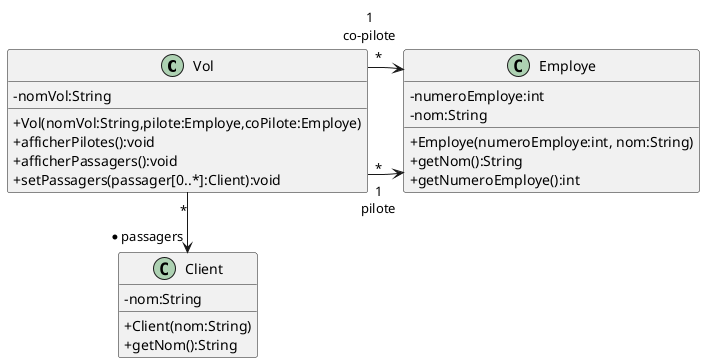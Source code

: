 @startuml
skinparam classAttributeIconSize 0

class Vol {
- nomVol:String
+ Vol(nomVol:String,pilote:Employe,coPilote:Employe)
+ afficherPilotes():void
+ afficherPassagers():void
+ setPassagers(passager[0..*]:Client):void
}

class Employe {
  - numeroEmploye:int
  - nom:String
  + Employe(numeroEmploye:int, nom:String)
  + getNom():String
  + getNumeroEmploye():int
}

class Client {
  - nom:String
  + Client(nom:String)
  + getNom():String
}

Vol "*" -> "1\npilote" Employe
Vol "*" -> "1\nco-pilote" Employe
Vol "*" --> "* passagers" Client

@enduml